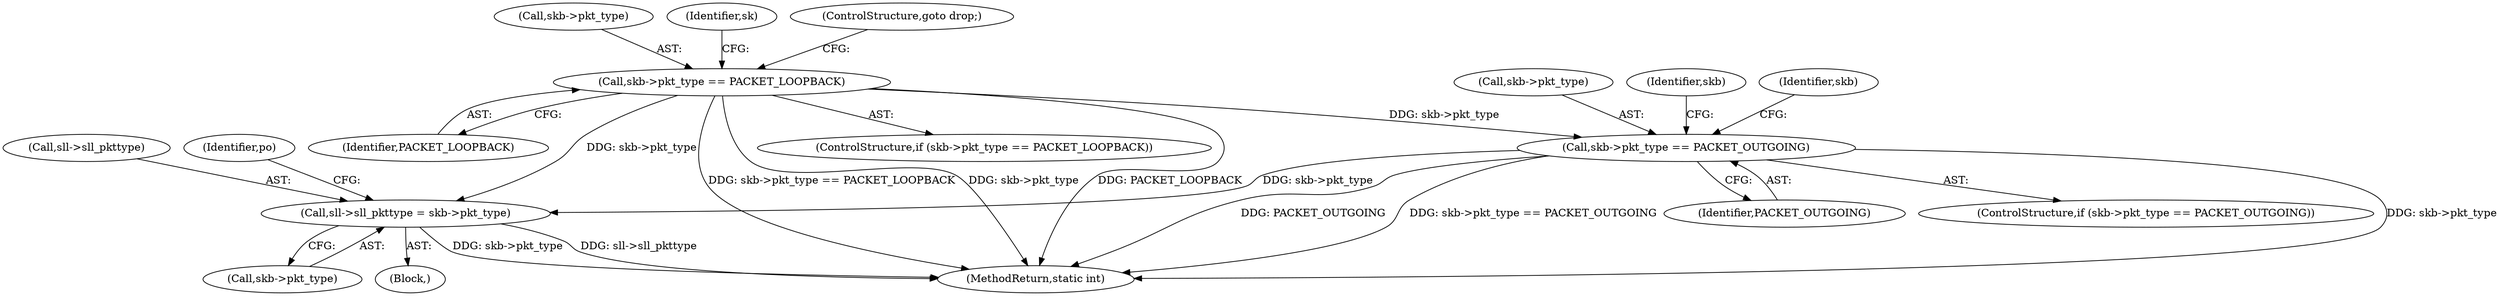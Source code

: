 digraph "0_linux_13fcb7bd322164c67926ffe272846d4860196dc6_0@pointer" {
"1000146" [label="(Call,skb->pkt_type == PACKET_LOOPBACK)"];
"1000190" [label="(Call,skb->pkt_type == PACKET_OUTGOING)"];
"1000725" [label="(Call,sll->sll_pkttype = skb->pkt_type)"];
"1000197" [label="(Identifier,skb)"];
"1000147" [label="(Call,skb->pkt_type)"];
"1000726" [label="(Call,sll->sll_pkttype)"];
"1000150" [label="(Identifier,PACKET_LOOPBACK)"];
"1000189" [label="(ControlStructure,if (skb->pkt_type == PACKET_OUTGOING))"];
"1000203" [label="(Identifier,skb)"];
"1000194" [label="(Identifier,PACKET_OUTGOING)"];
"1000735" [label="(Identifier,po)"];
"1000190" [label="(Call,skb->pkt_type == PACKET_OUTGOING)"];
"1000725" [label="(Call,sll->sll_pkttype = skb->pkt_type)"];
"1000146" [label="(Call,skb->pkt_type == PACKET_LOOPBACK)"];
"1000840" [label="(MethodReturn,static int)"];
"1000106" [label="(Block,)"];
"1000145" [label="(ControlStructure,if (skb->pkt_type == PACKET_LOOPBACK))"];
"1000153" [label="(Identifier,sk)"];
"1000191" [label="(Call,skb->pkt_type)"];
"1000729" [label="(Call,skb->pkt_type)"];
"1000151" [label="(ControlStructure,goto drop;)"];
"1000146" -> "1000145"  [label="AST: "];
"1000146" -> "1000150"  [label="CFG: "];
"1000147" -> "1000146"  [label="AST: "];
"1000150" -> "1000146"  [label="AST: "];
"1000151" -> "1000146"  [label="CFG: "];
"1000153" -> "1000146"  [label="CFG: "];
"1000146" -> "1000840"  [label="DDG: PACKET_LOOPBACK"];
"1000146" -> "1000840"  [label="DDG: skb->pkt_type == PACKET_LOOPBACK"];
"1000146" -> "1000840"  [label="DDG: skb->pkt_type"];
"1000146" -> "1000190"  [label="DDG: skb->pkt_type"];
"1000146" -> "1000725"  [label="DDG: skb->pkt_type"];
"1000190" -> "1000189"  [label="AST: "];
"1000190" -> "1000194"  [label="CFG: "];
"1000191" -> "1000190"  [label="AST: "];
"1000194" -> "1000190"  [label="AST: "];
"1000197" -> "1000190"  [label="CFG: "];
"1000203" -> "1000190"  [label="CFG: "];
"1000190" -> "1000840"  [label="DDG: PACKET_OUTGOING"];
"1000190" -> "1000840"  [label="DDG: skb->pkt_type == PACKET_OUTGOING"];
"1000190" -> "1000840"  [label="DDG: skb->pkt_type"];
"1000190" -> "1000725"  [label="DDG: skb->pkt_type"];
"1000725" -> "1000106"  [label="AST: "];
"1000725" -> "1000729"  [label="CFG: "];
"1000726" -> "1000725"  [label="AST: "];
"1000729" -> "1000725"  [label="AST: "];
"1000735" -> "1000725"  [label="CFG: "];
"1000725" -> "1000840"  [label="DDG: skb->pkt_type"];
"1000725" -> "1000840"  [label="DDG: sll->sll_pkttype"];
}
